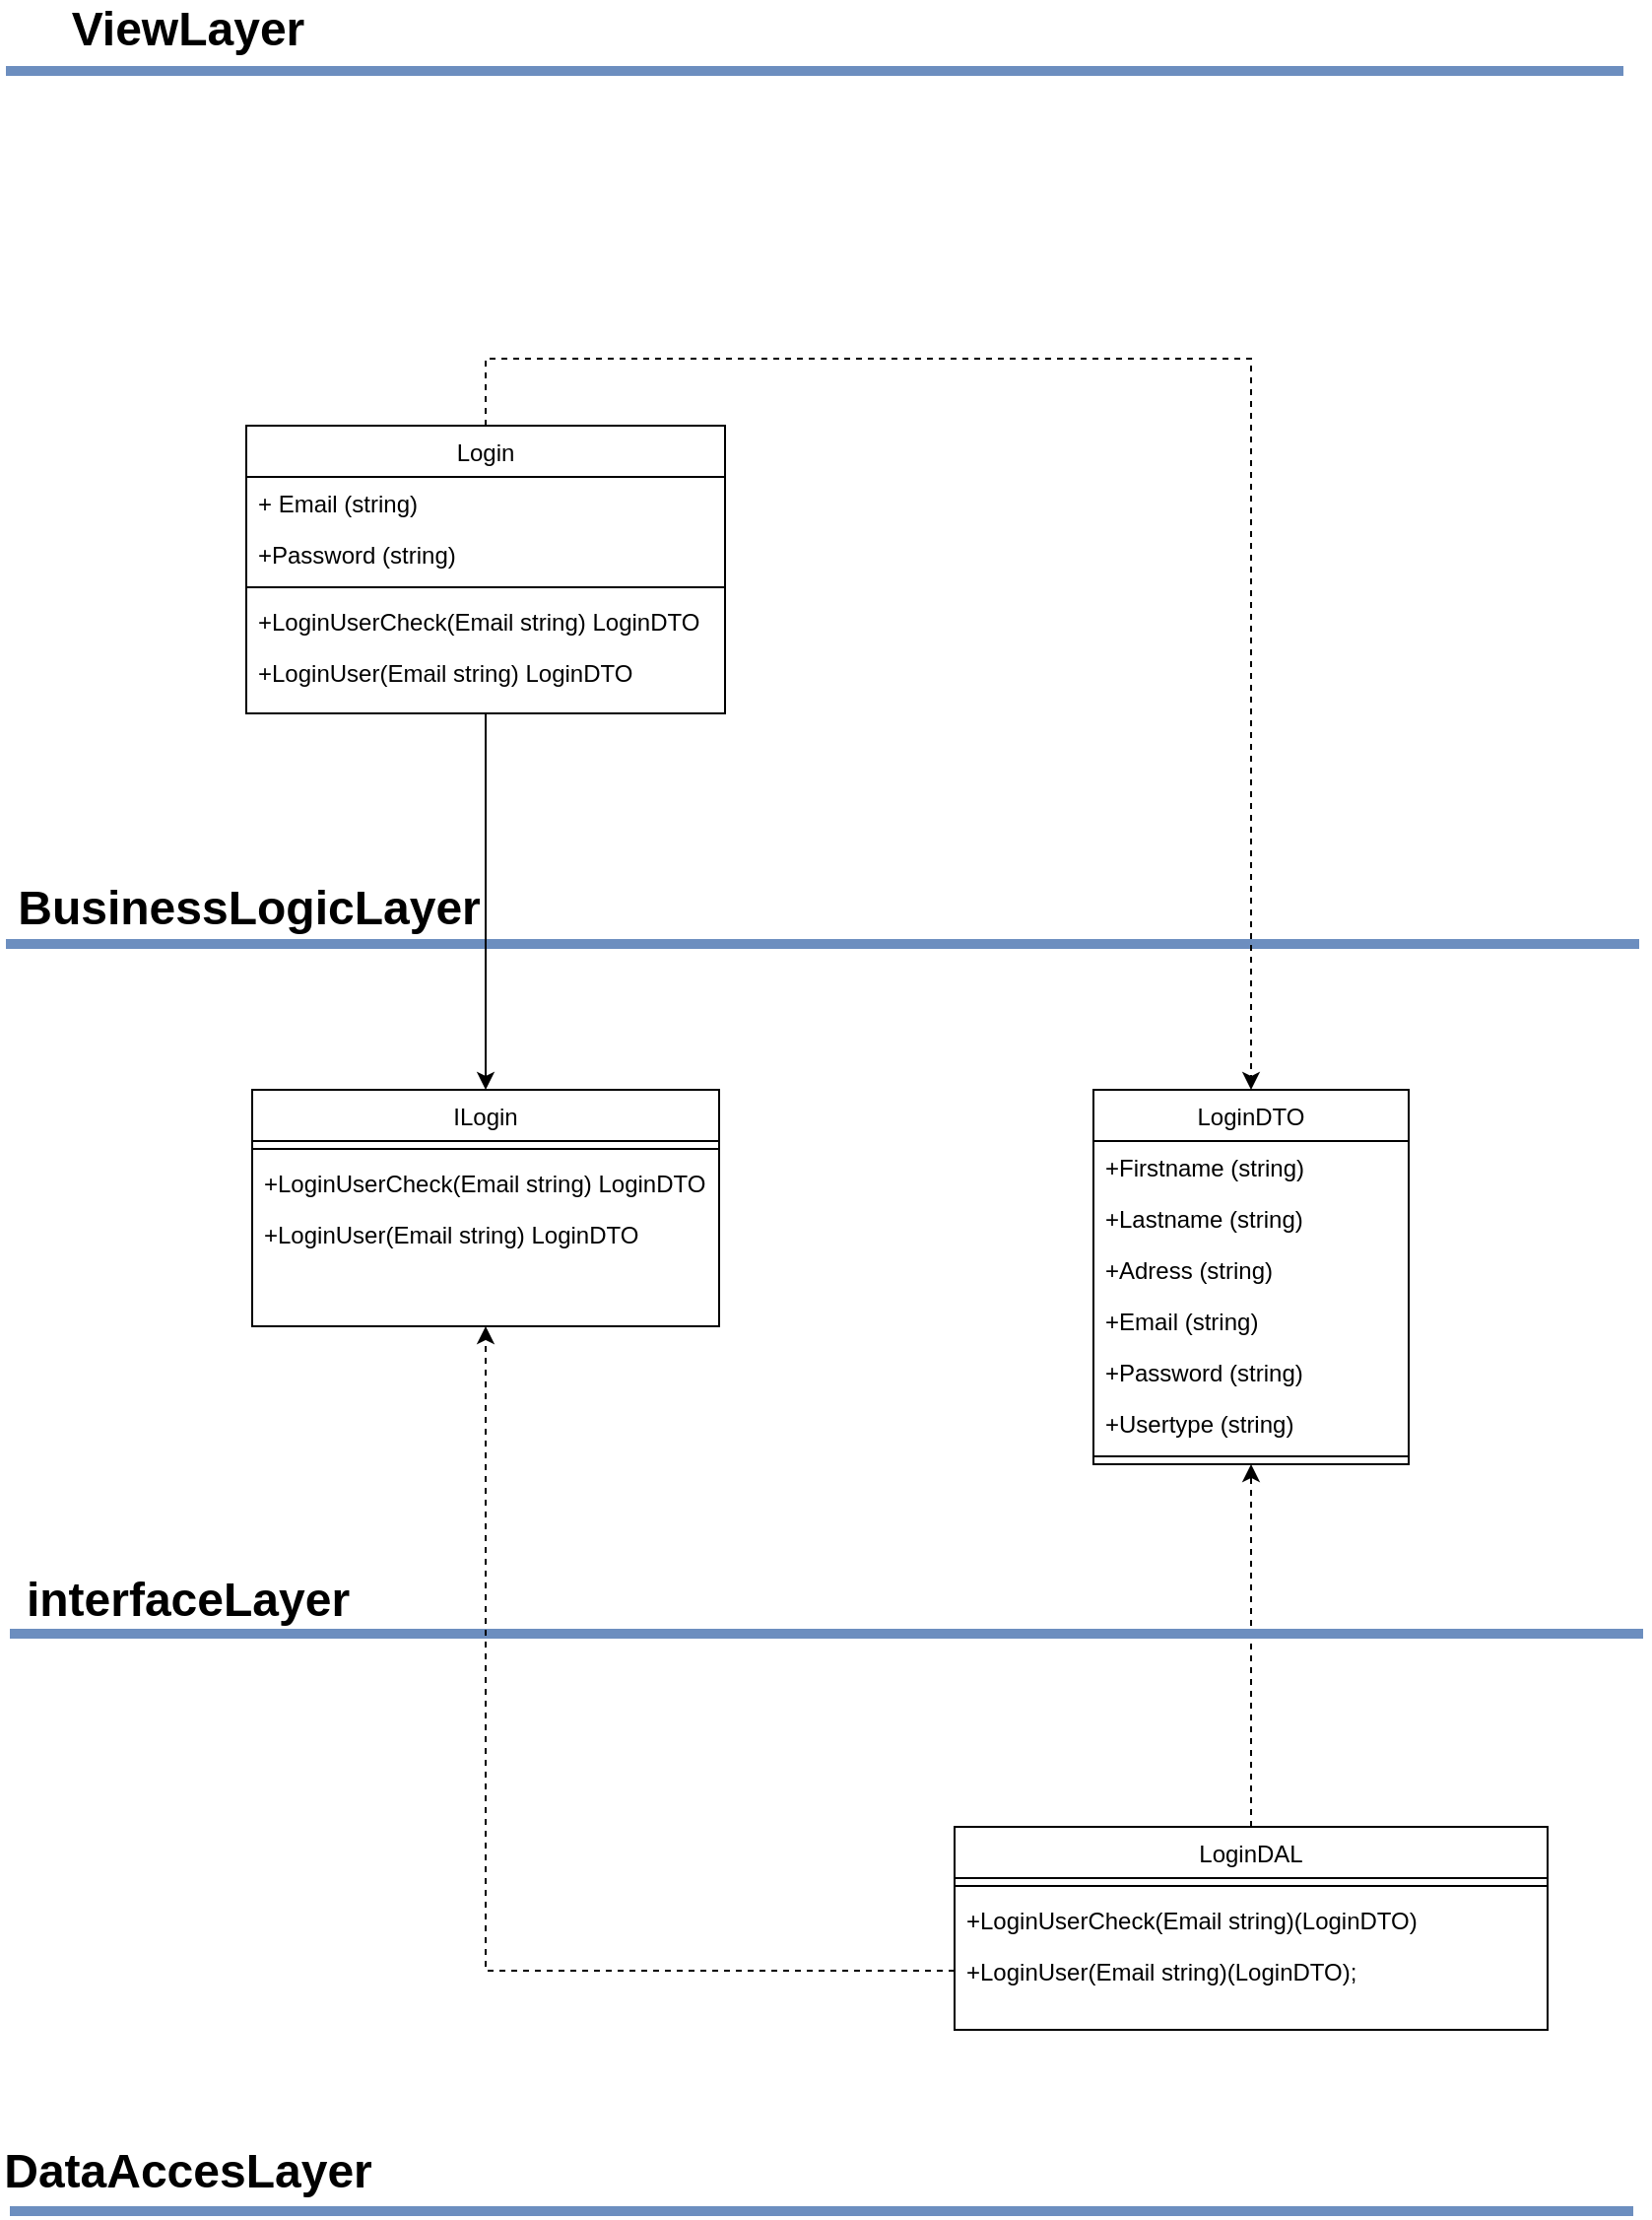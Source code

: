 <mxfile version="17.4.5" type="device"><diagram id="91CIS5UZ3tSZcBoqY2cb" name="Page-1"><mxGraphModel dx="3730" dy="2207" grid="0" gridSize="10" guides="1" tooltips="1" connect="1" arrows="1" fold="1" page="1" pageScale="1" pageWidth="827" pageHeight="1169" math="0" shadow="0"><root><mxCell id="0"/><mxCell id="1" parent="0"/><mxCell id="I37dAXllNPR8Hh7axUsP-19" value="LoginDTO" style="swimlane;fontStyle=0;align=center;verticalAlign=top;childLayout=stackLayout;horizontal=1;startSize=26;horizontalStack=0;resizeParent=1;resizeLast=0;collapsible=1;marginBottom=0;rounded=0;shadow=0;strokeWidth=1;" parent="1" vertex="1"><mxGeometry x="-277" y="120" width="160" height="190" as="geometry"><mxRectangle x="130" y="380" width="160" height="26" as="alternateBounds"/></mxGeometry></mxCell><mxCell id="I37dAXllNPR8Hh7axUsP-24" value="+Firstname (string)" style="text;align=left;verticalAlign=top;spacingLeft=4;spacingRight=4;overflow=hidden;rotatable=0;points=[[0,0.5],[1,0.5]];portConstraint=eastwest;rounded=0;shadow=0;html=0;" parent="I37dAXllNPR8Hh7axUsP-19" vertex="1"><mxGeometry y="26" width="160" height="26" as="geometry"/></mxCell><mxCell id="IM-cfALGCxJoouIv2pTT-8" value="+Lastname (string)" style="text;align=left;verticalAlign=top;spacingLeft=4;spacingRight=4;overflow=hidden;rotatable=0;points=[[0,0.5],[1,0.5]];portConstraint=eastwest;rounded=0;shadow=0;html=0;" parent="I37dAXllNPR8Hh7axUsP-19" vertex="1"><mxGeometry y="52" width="160" height="26" as="geometry"/></mxCell><mxCell id="IM-cfALGCxJoouIv2pTT-9" value="+Adress (string)" style="text;align=left;verticalAlign=top;spacingLeft=4;spacingRight=4;overflow=hidden;rotatable=0;points=[[0,0.5],[1,0.5]];portConstraint=eastwest;rounded=0;shadow=0;html=0;" parent="I37dAXllNPR8Hh7axUsP-19" vertex="1"><mxGeometry y="78" width="160" height="26" as="geometry"/></mxCell><mxCell id="IM-cfALGCxJoouIv2pTT-7" value="+Email (string)" style="text;align=left;verticalAlign=top;spacingLeft=4;spacingRight=4;overflow=hidden;rotatable=0;points=[[0,0.5],[1,0.5]];portConstraint=eastwest;rounded=0;shadow=0;html=0;" parent="I37dAXllNPR8Hh7axUsP-19" vertex="1"><mxGeometry y="104" width="160" height="26" as="geometry"/></mxCell><mxCell id="I37dAXllNPR8Hh7axUsP-25" value="+Password (string)" style="text;align=left;verticalAlign=top;spacingLeft=4;spacingRight=4;overflow=hidden;rotatable=0;points=[[0,0.5],[1,0.5]];portConstraint=eastwest;rounded=0;shadow=0;html=0;" parent="I37dAXllNPR8Hh7axUsP-19" vertex="1"><mxGeometry y="130" width="160" height="26" as="geometry"/></mxCell><mxCell id="IM-cfALGCxJoouIv2pTT-10" value="+Usertype (string)" style="text;align=left;verticalAlign=top;spacingLeft=4;spacingRight=4;overflow=hidden;rotatable=0;points=[[0,0.5],[1,0.5]];portConstraint=eastwest;rounded=0;shadow=0;html=0;" parent="I37dAXllNPR8Hh7axUsP-19" vertex="1"><mxGeometry y="156" width="160" height="26" as="geometry"/></mxCell><mxCell id="I37dAXllNPR8Hh7axUsP-26" value="" style="line;html=1;strokeWidth=1;align=left;verticalAlign=middle;spacingTop=-1;spacingLeft=3;spacingRight=3;rotatable=0;labelPosition=right;points=[];portConstraint=eastwest;" parent="I37dAXllNPR8Hh7axUsP-19" vertex="1"><mxGeometry y="182" width="160" height="8" as="geometry"/></mxCell><mxCell id="GNHP2UQY3Ul43ibJ_3Wc-110" style="edgeStyle=orthogonalEdgeStyle;rounded=0;orthogonalLoop=1;jettySize=auto;html=1;entryX=0.5;entryY=1;entryDx=0;entryDy=0;dashed=1;" edge="1" parent="1" source="I37dAXllNPR8Hh7axUsP-28" target="I37dAXllNPR8Hh7axUsP-19"><mxGeometry relative="1" as="geometry"/></mxCell><mxCell id="I37dAXllNPR8Hh7axUsP-28" value="LoginDAL" style="swimlane;fontStyle=0;align=center;verticalAlign=top;childLayout=stackLayout;horizontal=1;startSize=26;horizontalStack=0;resizeParent=1;resizeLast=0;collapsible=1;marginBottom=0;rounded=0;shadow=0;strokeWidth=1;" parent="1" vertex="1"><mxGeometry x="-347.5" y="494" width="301" height="103" as="geometry"><mxRectangle x="130" y="380" width="160" height="26" as="alternateBounds"/></mxGeometry></mxCell><mxCell id="I37dAXllNPR8Hh7axUsP-29" value="" style="line;html=1;strokeWidth=1;align=left;verticalAlign=middle;spacingTop=-1;spacingLeft=3;spacingRight=3;rotatable=0;labelPosition=right;points=[];portConstraint=eastwest;" parent="I37dAXllNPR8Hh7axUsP-28" vertex="1"><mxGeometry y="26" width="301" height="8" as="geometry"/></mxCell><mxCell id="GNHP2UQY3Ul43ibJ_3Wc-104" value="+LoginUserCheck(Email string)(LoginDTO)" style="text;align=left;verticalAlign=top;spacingLeft=4;spacingRight=4;overflow=hidden;rotatable=0;points=[[0,0.5],[1,0.5]];portConstraint=eastwest;rounded=0;shadow=0;html=0;" vertex="1" parent="I37dAXllNPR8Hh7axUsP-28"><mxGeometry y="34" width="301" height="26" as="geometry"/></mxCell><mxCell id="GNHP2UQY3Ul43ibJ_3Wc-105" value="+LoginUser(Email string)(LoginDTO);" style="text;align=left;verticalAlign=top;spacingLeft=4;spacingRight=4;overflow=hidden;rotatable=0;points=[[0,0.5],[1,0.5]];portConstraint=eastwest;rounded=0;shadow=0;html=0;" vertex="1" parent="I37dAXllNPR8Hh7axUsP-28"><mxGeometry y="60" width="301" height="26" as="geometry"/></mxCell><mxCell id="I37dAXllNPR8Hh7axUsP-36" value="ILogin" style="swimlane;fontStyle=0;align=center;verticalAlign=top;childLayout=stackLayout;horizontal=1;startSize=26;horizontalStack=0;resizeParent=1;resizeLast=0;collapsible=1;marginBottom=0;rounded=0;shadow=0;strokeWidth=1;" parent="1" vertex="1"><mxGeometry x="-704" y="120" width="237" height="120" as="geometry"><mxRectangle x="130" y="380" width="160" height="26" as="alternateBounds"/></mxGeometry></mxCell><mxCell id="I37dAXllNPR8Hh7axUsP-43" value="" style="line;html=1;strokeWidth=1;align=left;verticalAlign=middle;spacingTop=-1;spacingLeft=3;spacingRight=3;rotatable=0;labelPosition=right;points=[];portConstraint=eastwest;" parent="I37dAXllNPR8Hh7axUsP-36" vertex="1"><mxGeometry y="26" width="237" height="8" as="geometry"/></mxCell><mxCell id="GNHP2UQY3Ul43ibJ_3Wc-98" value="+LoginUserCheck(Email string) LoginDTO" style="text;align=left;verticalAlign=top;spacingLeft=4;spacingRight=4;overflow=hidden;rotatable=0;points=[[0,0.5],[1,0.5]];portConstraint=eastwest;rounded=0;shadow=0;html=0;" vertex="1" parent="I37dAXllNPR8Hh7axUsP-36"><mxGeometry y="34" width="237" height="26" as="geometry"/></mxCell><mxCell id="GNHP2UQY3Ul43ibJ_3Wc-99" value="+LoginUser(Email string) LoginDTO" style="text;align=left;verticalAlign=top;spacingLeft=4;spacingRight=4;overflow=hidden;rotatable=0;points=[[0,0.5],[1,0.5]];portConstraint=eastwest;rounded=0;shadow=0;html=0;" vertex="1" parent="I37dAXllNPR8Hh7axUsP-36"><mxGeometry y="60" width="237" height="26" as="geometry"/></mxCell><mxCell id="GNHP2UQY3Ul43ibJ_3Wc-64" value="" style="endArrow=none;html=1;rounded=0;fillColor=#dae8fc;strokeColor=#6c8ebf;strokeWidth=5;" edge="1" parent="1"><mxGeometry width="50" height="50" relative="1" as="geometry"><mxPoint x="-829" y="46" as="sourcePoint"/><mxPoint y="46" as="targetPoint"/></mxGeometry></mxCell><mxCell id="GNHP2UQY3Ul43ibJ_3Wc-65" value="" style="endArrow=none;html=1;rounded=0;fillColor=#dae8fc;strokeColor=#6c8ebf;strokeWidth=5;" edge="1" parent="1"><mxGeometry width="50" height="50" relative="1" as="geometry"><mxPoint x="-827.0" y="396" as="sourcePoint"/><mxPoint x="2" y="396" as="targetPoint"/></mxGeometry></mxCell><mxCell id="GNHP2UQY3Ul43ibJ_3Wc-66" value="&lt;b&gt;&lt;font style=&quot;font-size: 24px&quot;&gt;interfaceLayer&lt;/font&gt;&lt;/b&gt;" style="text;html=1;strokeColor=none;fillColor=none;align=center;verticalAlign=middle;whiteSpace=wrap;rounded=0;" vertex="1" parent="1"><mxGeometry x="-829" y="364" width="185" height="30" as="geometry"/></mxCell><mxCell id="GNHP2UQY3Ul43ibJ_3Wc-67" value="&lt;b&gt;&lt;font style=&quot;font-size: 24px&quot;&gt;DataAccesLayer&lt;/font&gt;&lt;/b&gt;" style="text;html=1;strokeColor=none;fillColor=none;align=center;verticalAlign=middle;whiteSpace=wrap;rounded=0;" vertex="1" parent="1"><mxGeometry x="-829" y="654" width="185" height="30" as="geometry"/></mxCell><mxCell id="GNHP2UQY3Ul43ibJ_3Wc-68" value="" style="endArrow=none;html=1;rounded=0;fontSize=24;fillColor=#dae8fc;strokeColor=#6c8ebf;strokeWidth=5;" edge="1" parent="1"><mxGeometry width="50" height="50" relative="1" as="geometry"><mxPoint x="-829" y="-397" as="sourcePoint"/><mxPoint x="-8" y="-397" as="targetPoint"/></mxGeometry></mxCell><mxCell id="GNHP2UQY3Ul43ibJ_3Wc-69" value="" style="endArrow=none;html=1;rounded=0;fontSize=24;fillColor=#dae8fc;strokeColor=#6c8ebf;strokeWidth=5;" edge="1" parent="1"><mxGeometry width="50" height="50" relative="1" as="geometry"><mxPoint x="-827.0" y="689" as="sourcePoint"/><mxPoint x="-3" y="689" as="targetPoint"/></mxGeometry></mxCell><mxCell id="GNHP2UQY3Ul43ibJ_3Wc-70" value="&lt;b&gt;&lt;font style=&quot;font-size: 24px&quot;&gt;BusinessLogicLayer&lt;/font&gt;&lt;/b&gt;" style="text;html=1;strokeColor=none;fillColor=none;align=center;verticalAlign=middle;whiteSpace=wrap;rounded=0;" vertex="1" parent="1"><mxGeometry x="-798" y="13" width="185" height="30" as="geometry"/></mxCell><mxCell id="GNHP2UQY3Ul43ibJ_3Wc-71" value="&lt;b&gt;&lt;font style=&quot;font-size: 24px&quot;&gt;ViewLayer&lt;/font&gt;&lt;/b&gt;" style="text;html=1;strokeColor=none;fillColor=none;align=center;verticalAlign=middle;whiteSpace=wrap;rounded=0;" vertex="1" parent="1"><mxGeometry x="-829" y="-433" width="185" height="30" as="geometry"/></mxCell><mxCell id="GNHP2UQY3Ul43ibJ_3Wc-102" style="edgeStyle=orthogonalEdgeStyle;rounded=0;orthogonalLoop=1;jettySize=auto;html=1;entryX=0.5;entryY=0;entryDx=0;entryDy=0;" edge="1" parent="1" source="GNHP2UQY3Ul43ibJ_3Wc-91" target="I37dAXllNPR8Hh7axUsP-36"><mxGeometry relative="1" as="geometry"/></mxCell><mxCell id="GNHP2UQY3Ul43ibJ_3Wc-112" style="edgeStyle=orthogonalEdgeStyle;rounded=0;orthogonalLoop=1;jettySize=auto;html=1;entryX=0.5;entryY=0;entryDx=0;entryDy=0;dashed=1;" edge="1" parent="1" source="GNHP2UQY3Ul43ibJ_3Wc-91" target="I37dAXllNPR8Hh7axUsP-19"><mxGeometry relative="1" as="geometry"><Array as="points"><mxPoint x="-585" y="-251"/><mxPoint x="-197" y="-251"/></Array></mxGeometry></mxCell><mxCell id="GNHP2UQY3Ul43ibJ_3Wc-91" value="Login" style="swimlane;fontStyle=0;align=center;verticalAlign=top;childLayout=stackLayout;horizontal=1;startSize=26;horizontalStack=0;resizeParent=1;resizeLast=0;collapsible=1;marginBottom=0;rounded=0;shadow=0;strokeWidth=1;" vertex="1" parent="1"><mxGeometry x="-707" y="-217" width="243" height="146" as="geometry"><mxRectangle x="130" y="380" width="160" height="26" as="alternateBounds"/></mxGeometry></mxCell><mxCell id="GNHP2UQY3Ul43ibJ_3Wc-92" value="+ Email (string)" style="text;align=left;verticalAlign=top;spacingLeft=4;spacingRight=4;overflow=hidden;rotatable=0;points=[[0,0.5],[1,0.5]];portConstraint=eastwest;rounded=0;shadow=0;html=0;" vertex="1" parent="GNHP2UQY3Ul43ibJ_3Wc-91"><mxGeometry y="26" width="243" height="26" as="geometry"/></mxCell><mxCell id="GNHP2UQY3Ul43ibJ_3Wc-93" value="+Password (string)" style="text;align=left;verticalAlign=top;spacingLeft=4;spacingRight=4;overflow=hidden;rotatable=0;points=[[0,0.5],[1,0.5]];portConstraint=eastwest;rounded=0;shadow=0;html=0;" vertex="1" parent="GNHP2UQY3Ul43ibJ_3Wc-91"><mxGeometry y="52" width="243" height="26" as="geometry"/></mxCell><mxCell id="GNHP2UQY3Ul43ibJ_3Wc-94" value="" style="line;html=1;strokeWidth=1;align=left;verticalAlign=middle;spacingTop=-1;spacingLeft=3;spacingRight=3;rotatable=0;labelPosition=right;points=[];portConstraint=eastwest;" vertex="1" parent="GNHP2UQY3Ul43ibJ_3Wc-91"><mxGeometry y="78" width="243" height="8" as="geometry"/></mxCell><mxCell id="GNHP2UQY3Ul43ibJ_3Wc-108" value="+LoginUserCheck(Email string) LoginDTO" style="text;align=left;verticalAlign=top;spacingLeft=4;spacingRight=4;overflow=hidden;rotatable=0;points=[[0,0.5],[1,0.5]];portConstraint=eastwest;rounded=0;shadow=0;html=0;" vertex="1" parent="GNHP2UQY3Ul43ibJ_3Wc-91"><mxGeometry y="86" width="243" height="26" as="geometry"/></mxCell><mxCell id="GNHP2UQY3Ul43ibJ_3Wc-109" value="+LoginUser(Email string) LoginDTO" style="text;align=left;verticalAlign=top;spacingLeft=4;spacingRight=4;overflow=hidden;rotatable=0;points=[[0,0.5],[1,0.5]];portConstraint=eastwest;rounded=0;shadow=0;html=0;" vertex="1" parent="GNHP2UQY3Ul43ibJ_3Wc-91"><mxGeometry y="112" width="243" height="26" as="geometry"/></mxCell><mxCell id="GNHP2UQY3Ul43ibJ_3Wc-111" style="edgeStyle=orthogonalEdgeStyle;rounded=0;orthogonalLoop=1;jettySize=auto;html=1;entryX=0.5;entryY=1;entryDx=0;entryDy=0;dashed=1;" edge="1" parent="1" source="GNHP2UQY3Ul43ibJ_3Wc-105" target="I37dAXllNPR8Hh7axUsP-36"><mxGeometry relative="1" as="geometry"/></mxCell></root></mxGraphModel></diagram></mxfile>